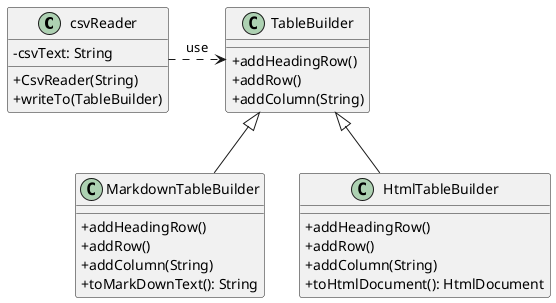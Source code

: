 @startuml
skinparam classAttributeIconSize 0
class csvReader{
    -csvText: String
    +CsvReader(String)
    +writeTo(TableBuilder)
}
class TableBuilder{
    +addHeadingRow()
    +addRow()
    +addColumn(String)
}
class MarkdownTableBuilder{
    +addHeadingRow()
    +addRow()
    +addColumn(String)
    +toMarkDownText(): String
}
class HtmlTableBuilder{
    +addHeadingRow()
    +addRow()
    +addColumn(String)
    +toHtmlDocument(): HtmlDocument
}
csvReader .right.> TableBuilder: use
TableBuilder<|--MarkdownTableBuilder
TableBuilder<|--HtmlTableBuilder

@enduml